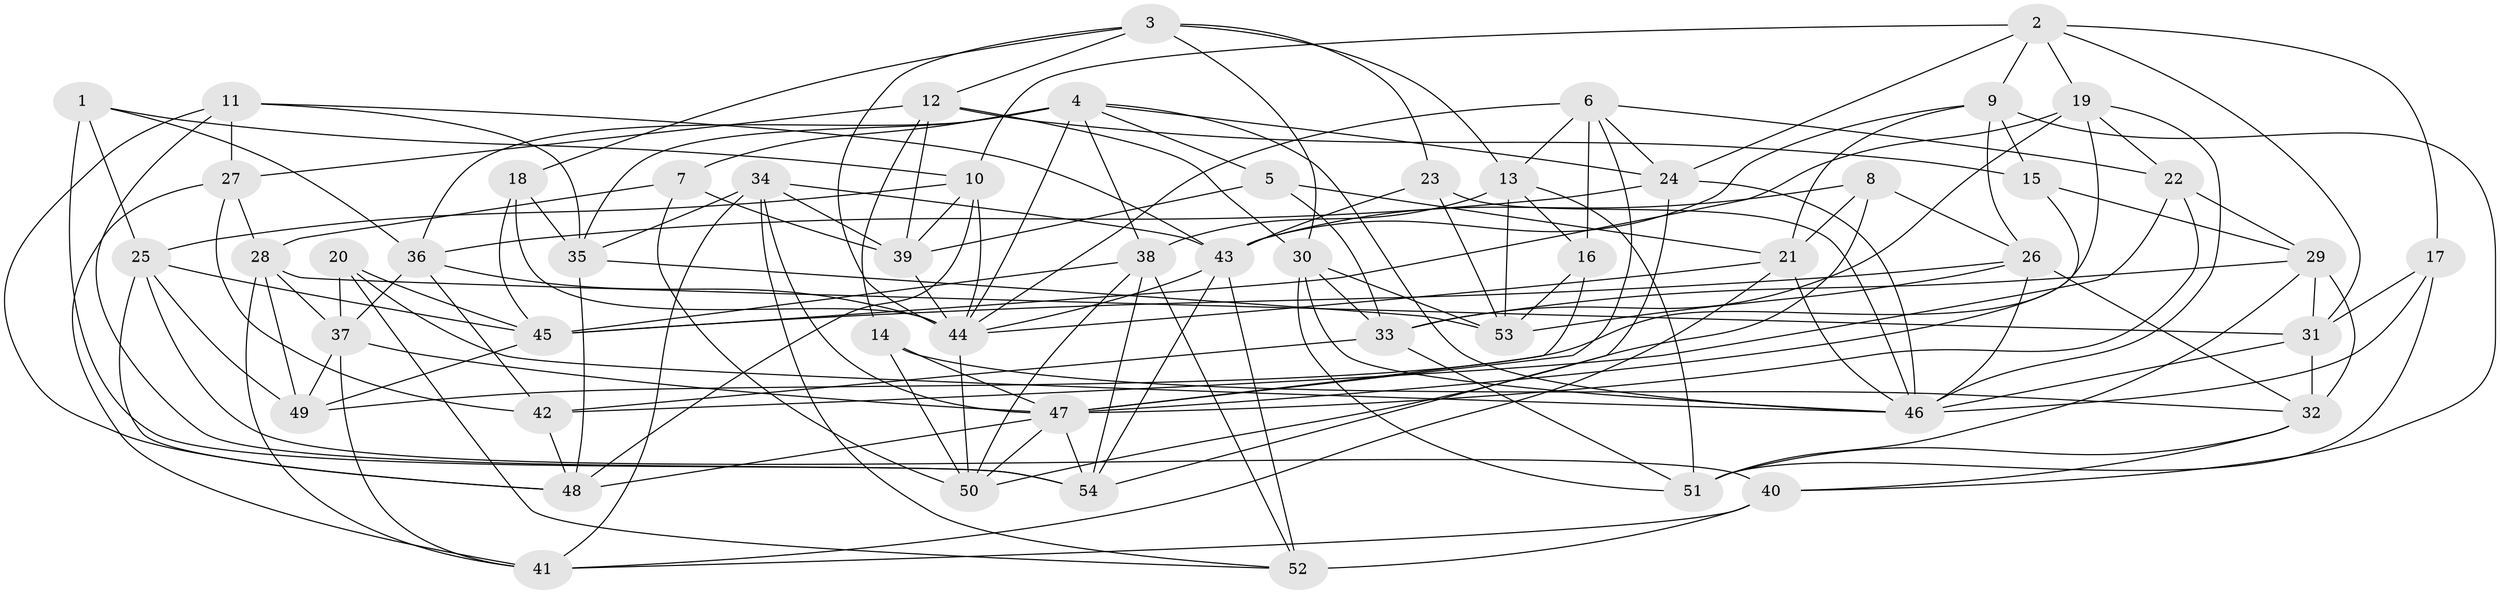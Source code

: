 // original degree distribution, {4: 1.0}
// Generated by graph-tools (version 1.1) at 2025/26/03/09/25 03:26:53]
// undirected, 54 vertices, 156 edges
graph export_dot {
graph [start="1"]
  node [color=gray90,style=filled];
  1;
  2;
  3;
  4;
  5;
  6;
  7;
  8;
  9;
  10;
  11;
  12;
  13;
  14;
  15;
  16;
  17;
  18;
  19;
  20;
  21;
  22;
  23;
  24;
  25;
  26;
  27;
  28;
  29;
  30;
  31;
  32;
  33;
  34;
  35;
  36;
  37;
  38;
  39;
  40;
  41;
  42;
  43;
  44;
  45;
  46;
  47;
  48;
  49;
  50;
  51;
  52;
  53;
  54;
  1 -- 10 [weight=1.0];
  1 -- 25 [weight=1.0];
  1 -- 36 [weight=1.0];
  1 -- 54 [weight=1.0];
  2 -- 9 [weight=1.0];
  2 -- 10 [weight=1.0];
  2 -- 17 [weight=1.0];
  2 -- 19 [weight=1.0];
  2 -- 24 [weight=1.0];
  2 -- 31 [weight=1.0];
  3 -- 12 [weight=1.0];
  3 -- 13 [weight=1.0];
  3 -- 18 [weight=1.0];
  3 -- 23 [weight=1.0];
  3 -- 30 [weight=1.0];
  3 -- 44 [weight=1.0];
  4 -- 5 [weight=1.0];
  4 -- 7 [weight=1.0];
  4 -- 24 [weight=1.0];
  4 -- 35 [weight=1.0];
  4 -- 36 [weight=1.0];
  4 -- 38 [weight=1.0];
  4 -- 44 [weight=1.0];
  4 -- 46 [weight=1.0];
  5 -- 21 [weight=1.0];
  5 -- 33 [weight=1.0];
  5 -- 39 [weight=1.0];
  6 -- 13 [weight=1.0];
  6 -- 16 [weight=1.0];
  6 -- 22 [weight=1.0];
  6 -- 24 [weight=1.0];
  6 -- 44 [weight=1.0];
  6 -- 47 [weight=1.0];
  7 -- 28 [weight=1.0];
  7 -- 39 [weight=1.0];
  7 -- 50 [weight=1.0];
  8 -- 21 [weight=1.0];
  8 -- 26 [weight=1.0];
  8 -- 43 [weight=1.0];
  8 -- 50 [weight=1.0];
  9 -- 15 [weight=1.0];
  9 -- 21 [weight=1.0];
  9 -- 26 [weight=1.0];
  9 -- 40 [weight=1.0];
  9 -- 43 [weight=1.0];
  10 -- 25 [weight=1.0];
  10 -- 39 [weight=1.0];
  10 -- 44 [weight=1.0];
  10 -- 48 [weight=1.0];
  11 -- 27 [weight=2.0];
  11 -- 35 [weight=1.0];
  11 -- 43 [weight=1.0];
  11 -- 48 [weight=1.0];
  11 -- 54 [weight=1.0];
  12 -- 14 [weight=1.0];
  12 -- 15 [weight=1.0];
  12 -- 27 [weight=1.0];
  12 -- 30 [weight=1.0];
  12 -- 39 [weight=1.0];
  13 -- 16 [weight=1.0];
  13 -- 38 [weight=1.0];
  13 -- 51 [weight=1.0];
  13 -- 53 [weight=1.0];
  14 -- 32 [weight=1.0];
  14 -- 47 [weight=1.0];
  14 -- 50 [weight=1.0];
  15 -- 29 [weight=1.0];
  15 -- 47 [weight=1.0];
  16 -- 47 [weight=1.0];
  16 -- 53 [weight=1.0];
  17 -- 31 [weight=1.0];
  17 -- 46 [weight=1.0];
  17 -- 51 [weight=1.0];
  18 -- 35 [weight=1.0];
  18 -- 44 [weight=1.0];
  18 -- 45 [weight=1.0];
  19 -- 22 [weight=1.0];
  19 -- 33 [weight=1.0];
  19 -- 45 [weight=1.0];
  19 -- 46 [weight=1.0];
  19 -- 49 [weight=1.0];
  20 -- 37 [weight=1.0];
  20 -- 45 [weight=1.0];
  20 -- 46 [weight=1.0];
  20 -- 52 [weight=1.0];
  21 -- 41 [weight=1.0];
  21 -- 44 [weight=1.0];
  21 -- 46 [weight=1.0];
  22 -- 29 [weight=1.0];
  22 -- 42 [weight=2.0];
  22 -- 47 [weight=1.0];
  23 -- 43 [weight=1.0];
  23 -- 46 [weight=1.0];
  23 -- 53 [weight=1.0];
  24 -- 36 [weight=1.0];
  24 -- 46 [weight=1.0];
  24 -- 54 [weight=1.0];
  25 -- 40 [weight=1.0];
  25 -- 45 [weight=1.0];
  25 -- 48 [weight=1.0];
  25 -- 49 [weight=1.0];
  26 -- 32 [weight=1.0];
  26 -- 45 [weight=1.0];
  26 -- 46 [weight=1.0];
  26 -- 53 [weight=1.0];
  27 -- 28 [weight=1.0];
  27 -- 41 [weight=1.0];
  27 -- 42 [weight=1.0];
  28 -- 31 [weight=1.0];
  28 -- 37 [weight=1.0];
  28 -- 41 [weight=1.0];
  28 -- 49 [weight=1.0];
  29 -- 31 [weight=1.0];
  29 -- 32 [weight=1.0];
  29 -- 33 [weight=1.0];
  29 -- 51 [weight=1.0];
  30 -- 33 [weight=1.0];
  30 -- 46 [weight=1.0];
  30 -- 51 [weight=1.0];
  30 -- 53 [weight=1.0];
  31 -- 32 [weight=1.0];
  31 -- 46 [weight=1.0];
  32 -- 40 [weight=1.0];
  32 -- 51 [weight=1.0];
  33 -- 42 [weight=1.0];
  33 -- 51 [weight=1.0];
  34 -- 35 [weight=1.0];
  34 -- 39 [weight=1.0];
  34 -- 41 [weight=1.0];
  34 -- 43 [weight=1.0];
  34 -- 47 [weight=1.0];
  34 -- 52 [weight=1.0];
  35 -- 48 [weight=1.0];
  35 -- 53 [weight=1.0];
  36 -- 37 [weight=1.0];
  36 -- 42 [weight=1.0];
  36 -- 44 [weight=1.0];
  37 -- 41 [weight=1.0];
  37 -- 47 [weight=1.0];
  37 -- 49 [weight=1.0];
  38 -- 45 [weight=1.0];
  38 -- 50 [weight=1.0];
  38 -- 52 [weight=1.0];
  38 -- 54 [weight=1.0];
  39 -- 44 [weight=1.0];
  40 -- 41 [weight=1.0];
  40 -- 52 [weight=2.0];
  42 -- 48 [weight=1.0];
  43 -- 44 [weight=1.0];
  43 -- 52 [weight=1.0];
  43 -- 54 [weight=1.0];
  44 -- 50 [weight=1.0];
  45 -- 49 [weight=2.0];
  47 -- 48 [weight=1.0];
  47 -- 50 [weight=1.0];
  47 -- 54 [weight=1.0];
}
